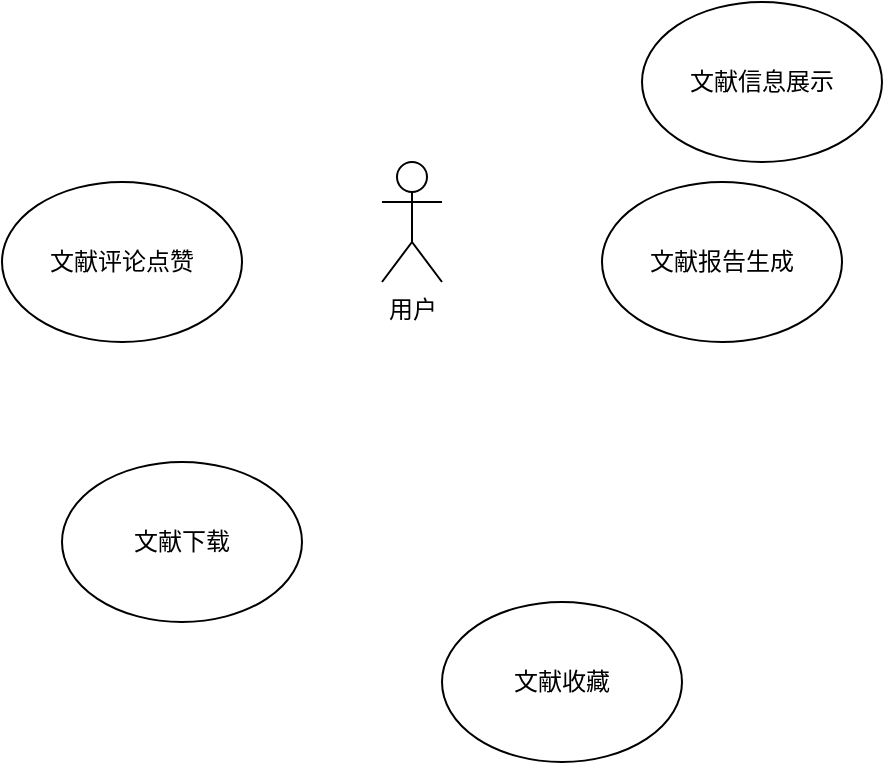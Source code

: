 <mxfile version="24.1.0" type="github">
  <diagram name="Page-1" id="c4acf3e9-155e-7222-9cf6-157b1a14988f">
    <mxGraphModel dx="946" dy="673" grid="1" gridSize="10" guides="1" tooltips="1" connect="1" arrows="1" fold="1" page="1" pageScale="1" pageWidth="850" pageHeight="1100" background="none" math="0" shadow="0">
      <root>
        <mxCell id="0" />
        <mxCell id="1" parent="0" />
        <mxCell id="R6XvgT6NmIigiPFIgZfC-1" value="用户" style="shape=umlActor;verticalLabelPosition=bottom;verticalAlign=top;html=1;outlineConnect=0;" vertex="1" parent="1">
          <mxGeometry x="340" y="260" width="30" height="60" as="geometry" />
        </mxCell>
        <mxCell id="R6XvgT6NmIigiPFIgZfC-3" value="文献信息展示" style="ellipse;whiteSpace=wrap;html=1;" vertex="1" parent="1">
          <mxGeometry x="470" y="180" width="120" height="80" as="geometry" />
        </mxCell>
        <mxCell id="R6XvgT6NmIigiPFIgZfC-4" value="文献报告生成" style="ellipse;whiteSpace=wrap;html=1;" vertex="1" parent="1">
          <mxGeometry x="450" y="270" width="120" height="80" as="geometry" />
        </mxCell>
        <mxCell id="R6XvgT6NmIigiPFIgZfC-6" value="文献收藏" style="ellipse;whiteSpace=wrap;html=1;" vertex="1" parent="1">
          <mxGeometry x="370" y="480" width="120" height="80" as="geometry" />
        </mxCell>
        <mxCell id="R6XvgT6NmIigiPFIgZfC-7" value="文献下载" style="ellipse;whiteSpace=wrap;html=1;" vertex="1" parent="1">
          <mxGeometry x="180" y="410" width="120" height="80" as="geometry" />
        </mxCell>
        <mxCell id="R6XvgT6NmIigiPFIgZfC-8" value="文献评论点赞" style="ellipse;whiteSpace=wrap;html=1;" vertex="1" parent="1">
          <mxGeometry x="150" y="270" width="120" height="80" as="geometry" />
        </mxCell>
      </root>
    </mxGraphModel>
  </diagram>
</mxfile>
